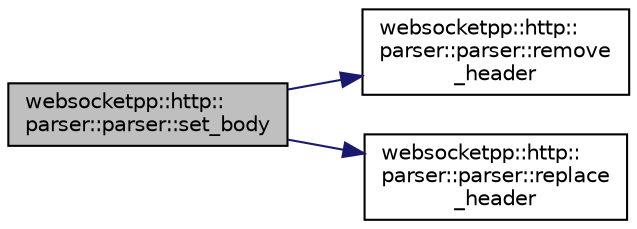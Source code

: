 digraph "websocketpp::http::parser::parser::set_body"
{
  edge [fontname="Helvetica",fontsize="10",labelfontname="Helvetica",labelfontsize="10"];
  node [fontname="Helvetica",fontsize="10",shape=record];
  rankdir="LR";
  Node62 [label="websocketpp::http::\lparser::parser::set_body",height=0.2,width=0.4,color="black", fillcolor="grey75", style="filled", fontcolor="black"];
  Node62 -> Node63 [color="midnightblue",fontsize="10",style="solid"];
  Node63 [label="websocketpp::http::\lparser::parser::remove\l_header",height=0.2,width=0.4,color="black", fillcolor="white", style="filled",URL="$classwebsocketpp_1_1http_1_1parser_1_1parser.html#a64ff49a6a1ddbf70b9767874ffdd513e",tooltip="Remove a header from the parser. "];
  Node62 -> Node64 [color="midnightblue",fontsize="10",style="solid"];
  Node64 [label="websocketpp::http::\lparser::parser::replace\l_header",height=0.2,width=0.4,color="black", fillcolor="white", style="filled",URL="$classwebsocketpp_1_1http_1_1parser_1_1parser.html#aba2991b2aa41ca60d9427950502b0b93",tooltip="Set a value for an HTTP header, replacing an existing value. "];
}
